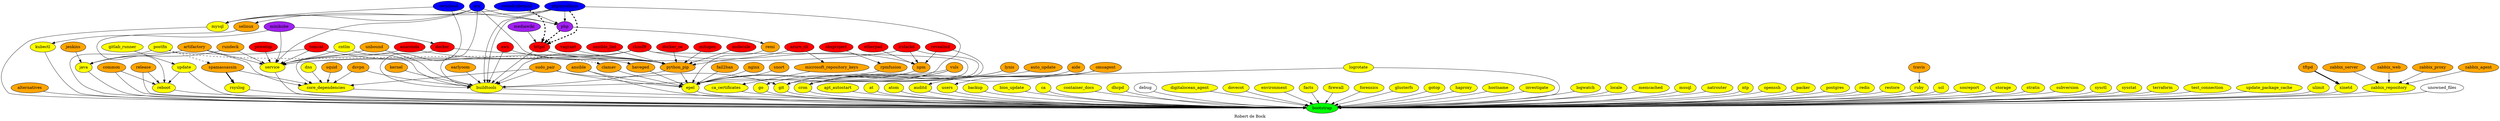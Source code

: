 digraph hierarchy {
  label = "Robert de Bock" ;
  {
    aide [fillcolor=orange style=filled]
    alternatives [fillcolor=orange style=filled]
    anaconda [fillcolor=red style=filled]
    ansible [fillcolor=orange style=filled]
    ansible_lint [fillcolor=red style=filled]
    apt_autostart [fillcolor=yellow style=filled]
    ara [fillcolor=blue style=filled]
    artifactory [fillcolor=orange style=filled]
    at [fillcolor=yellow style=filled]
    atom [fillcolor=yellow style=filled]
    auditd [fillcolor=yellow style=filled]
    auto_update [fillcolor=orange style=filled]
    awx [fillcolor=red style=filled]
    azure_cli [fillcolor=red style=filled]
    backup [fillcolor=yellow style=filled]
    bios_update [fillcolor=yellow style=filled]
    bootstrap [fillcolor=green style=filled]
    buildtools [fillcolor=yellow style=filled]
    ca [fillcolor=yellow style=filled]
    ca_certificates [fillcolor=yellow style=filled]
    clamav [fillcolor=orange style=filled]
    cloud9 [fillcolor=red style=filled]
    cntlm [fillcolor=yellow style=filled]
    container_docs [fillcolor=yellow style=filled]
    common [fillcolor=orange style=filled]
    core_dependencies [fillcolor=yellow style=filled]
    cron [fillcolor=yellow style=filled]
    dhcpd [fillcolor=yellow style=filled]
    debug [fillcolor=yellow styly=filled]
    "digitalocean_agent" [fillcolor=yellow style=filled]
    dns [fillcolor=yellow style=filled]
    docker [fillcolor=red style=filled]
    docker_ce [fillcolor=red style=filled]
    dovecot [fillcolor=yellow style=filled]
    dsvpn [fillcolor=orange style=filled]
    earlyoom [fillcolor=orange style=filled]
    environment [fillcolor=yellow style=filled]
    epel [fillcolor=yellow style=filled]
    etherpad [fillcolor=red style=filled]
    facts [fillcolor=yellow style=filled]
    fail2ban [fillcolor=orange style=filled]
    firewall [fillcolor=yellow style=filled]
    forensics [fillcolor=yellow style=filled]
    git [fillcolor=yellow style=filled]
    gitlab_runner [fillcolor=yellow style=filled]
    glusterfs [fillcolor=yellow style=filled]
    go [fillcolor=yellow style=filled]
    gotop [fillcolor=yellow style=filled]
    haveged [fillcolor=orange style=filled]
    haproxy [fillcolor=yellow style=filled]
    httpd [fillcolor=red style=filled]
    hostname [fillcolor=yellow style=filled]
    investigate [fillcolor=yellow style=filled]
    irslackd [fillcolor=red style=filled]
    java [fillcolor=yellow style=filled]
    jenkins [fillcolor=orange style=filled]
    kernel [fillcolor=orange style=filled]
    kubectl [fillcolor=yellow style=filled]
    logrotate [fillcolor=yellow style=filled]
    logwatch [fillcolor=yellow style=filled]
    locale [fillcolor=yellow style=filled]
    lynis [fillcolor=orange style=filled]
    mediawiki [fillcolor=purple style=filled]
    memcached [fillcolor=yellow style=filled]
    microsoft_repository_keys [fillcolor=orange style=filled]
    minikube [fillcolor=purple style=filled]
    mitogen [fillcolor=red style=filled]
    molecule [fillcolor=red style=filled]
    mssql [fillcolor=yellow style=filled]
    mysql [fillcolor=yellow style=filled]
    natrouter [fillcolor=yellow style=filled]
    nginx [fillcolor=orange style=filled]
    npm [fillcolor=orange style=filled]
    ntp [fillcolor=yellow style=filled]
    obsproject [fillcolor=red style=filled]
    omsagent [fillcolor=orange style=filled]
    openssh [fillcolor=yellow style=filled]
    owncloud [fillcolor=blue style=filled]
    packer [fillcolor=yellow style=filled]
    php [fillcolor=purple style=filled]
    phpmyadmin [fillcolor=blue style=filled]
    postfix [fillcolor=yellow style=filled]
    postgres [fillcolor=yellow style=filled]
    powetop [fillcolor=red style=filled]
    "python_pip" [fillcolor=orange style=filled]
    redis [fillcolor=yellow style=filled]
    reboot [fillcolor=yellow style=filled]
    release [fillcolor=orange style=filled]
    remi [fillcolor=orange style=filled]
    revealmd [fillcolor=red style=filled]
    restore [fillcolor=yellow style=filled]
    roundcubemail [fillcolor=blue style=filled]
    rpmfusion [fillcolor=orange style=filled]
    rsyslog [fillcolor=yellow style=filled]
    ruby [fillcolor=yellow style=filled]
    rundeck [fillcolor=orange style=filled]
    scl [fillcolor=yellow style=filled]
    selinux [fillcolor=orange style=filled]
    service [fillcolor=yellow style=filled]
    snort [fillcolor=orange style=filled]
    sosreport [fillcolor=yellow style=filled]
    spamassassin [fillcolor=orange style=filled]
    squid [fillcolor=orange style=filled]
    storage [fillcolor=yellow style=filled]
    stratis [fillcolor=yellow style=filled]
    "sudo_pair" [fillcolor=orange style=filled]
    subversion [fillcolor=yellow style=filled]
    sysctl [fillcolor=yellow style=filled]
    sysstat [fillcolor=yellow style=filled]
    terraform [fillcolor=yellow style=filled]
    test_connection [fillcolor=yellow style=filled]
    tftpd [fillcolor=orange style=filled]
    tomcat [fillcolor=red style=filled]
    travis [fillcolor=orange style=filled]
    update [fillcolor=yellow style=filled]
    update_package_cache [fillcolor=yellow style=filled]
    unbound [fillcolor=orange style=filled]
    ulimit [fillcolor=yellow style=filled]
    users [fillcolor=yellow style=filled]
    vuls [fillcolor=orange style=filled]
    vagrant [fillcolor=red style=filled]
    xinetd [fillcolor=yellow style=filled]
    zabbix_repository [fillcolor=yellow style=filled]
    zabbix_agent [fillcolor=orange style=filled]
    zabbix_server [fillcolor=orange style=filled]
    zabbix_web [fillcolor=orange style=filled]
    zabbix_proxy [fillcolor=orange style=filled]
  }
  {alternatives ansible apt_autostart at atom auditd backup bios_update buildtools ca ca_certificates common container_docs core_dependencies cron debug dhcpd "digitalocean_agent" dovecot environment epel facts firewall forensics git glusterfs go gotop haproxy hostname investigate java kubectl logrotate logwatch locale memcached mysql mssql natrouter ntp openssh packer postfix postgres reboot redis release restore rsyslog ruby scl service sosreport storage stratis subversion sysctl sysstat terraform test_connection update update_package_cache ulimit unowned_files users xinetd zabbix_repository} -> bootstrap
  {ansible clamav fail2ban haveged nginx npm phpmyadmin "python_pip" remi rpmfusion snort "sudo_pair"} -> epel
  {common release selinux update} -> reboot
  {zabbix_agent zabbix_server zabbix_web zabbix_proxy} -> zabbix_repository
  postfix -> {spamassassin clamav} [style=dashed]
  travis -> ruby
  {anaconda ansible_lint ara awx docker docker_ce httpd mitogen molecule vagrant} -> "python_pip"
  {artifactory dns dsvpn docker sudo_pair squid spamassassin} -> "core_dependencies"
  {cloud9 etherpad irslackd revealmd} -> npm
  vuls -> go
  tftpd -> xinetd  [penwidth=3]
  {ara owncloud phpmyadmin} -> {buildtools php mysql}
  {php phpmyadmin roundcubemail} -> httpd [style=dashed penwidth=3]
  php -> remi
  mediawiki -> httpd
  {awx cntlm cloud9 dsvpn earlyoom httpd kernel phpmyadmin "python_pip" unbound vuls} -> buildtools
  roundcubemail -> php
  {cloud9 irslackd lynis revealmd sudo_pair vuls} -> git
  {"sudo_pair"} -> {buildtools}
  {artifactory jenkins rundeck tomcat} -> java
  {ara anaconda artifactory cloud9 cntlm irslackd minikube powetop rundeck tomcat unbound} -> service
  tomcat -> haveged
  spamassassin -> rsyslog [penwidth=3]
  gitlab_runner -> update
  roundcubemail -> selinux
  {aide auto_update logrotate lynis} -> cron
  obsproject -> rpmfusion
  minikube -> {kubectl docker}
  omsagent -> {auditd cron users}
  "microsoft_repository_keys" -> "ca_certificates"
  azure_cli -> {"microsoft_repository_keys" "python_pip"}
}
